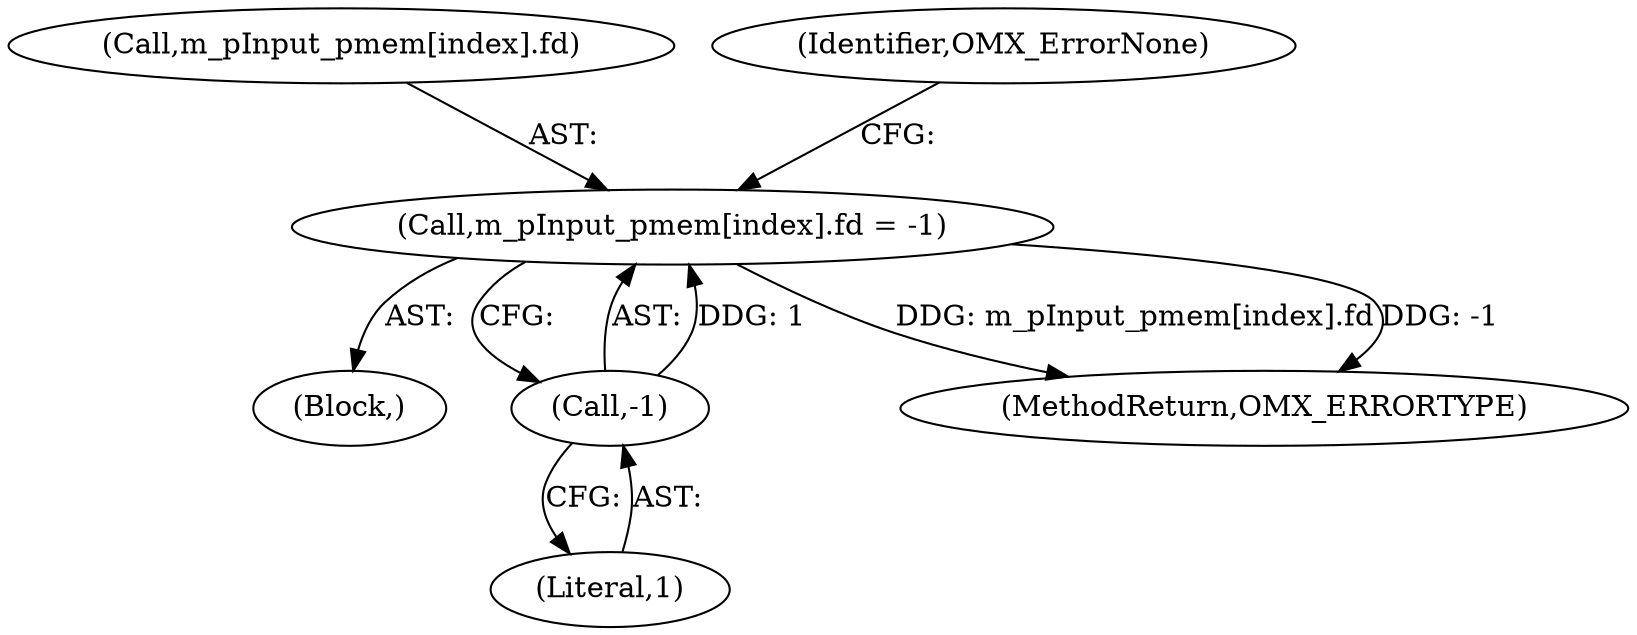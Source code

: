 digraph "0_Android_4ed06d14080d8667d5be14eed200e378cba78345_2@array" {
"1000335" [label="(Call,m_pInput_pmem[index].fd = -1)"];
"1000341" [label="(Call,-1)"];
"1000335" [label="(Call,m_pInput_pmem[index].fd = -1)"];
"1000336" [label="(Call,m_pInput_pmem[index].fd)"];
"1000342" [label="(Literal,1)"];
"1000348" [label="(Identifier,OMX_ErrorNone)"];
"1000341" [label="(Call,-1)"];
"1000287" [label="(Block,)"];
"1000349" [label="(MethodReturn,OMX_ERRORTYPE)"];
"1000335" -> "1000287"  [label="AST: "];
"1000335" -> "1000341"  [label="CFG: "];
"1000336" -> "1000335"  [label="AST: "];
"1000341" -> "1000335"  [label="AST: "];
"1000348" -> "1000335"  [label="CFG: "];
"1000335" -> "1000349"  [label="DDG: m_pInput_pmem[index].fd"];
"1000335" -> "1000349"  [label="DDG: -1"];
"1000341" -> "1000335"  [label="DDG: 1"];
"1000341" -> "1000342"  [label="CFG: "];
"1000342" -> "1000341"  [label="AST: "];
}

